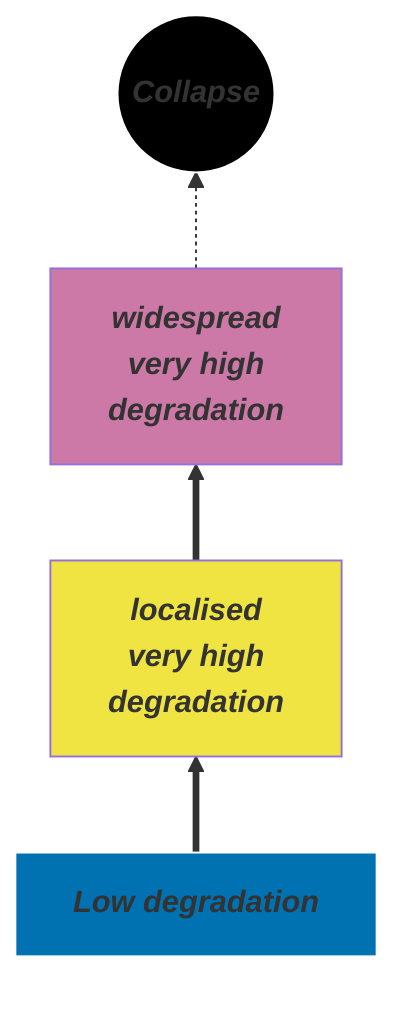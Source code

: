 flowchart BT
    Low["Low degradation"]:::LowState
    VeryLocal["localised\nvery high\ndegradation"]:::VeryLocalState
    VeryWide["widespread\nvery high\ndegradation"]:::VeryWideState
    Collapsed(("Collapse")):::CollapsedState

    Low ==> VeryLocal ==> VeryWide 
    VeryWide -.-> Collapsed
 
    classDef LowState font-style:italic,font-weight:bold,fill:#0072B2,stroke:white
    classDef VeryLocalState font-style:italic,font-weight:bold,fill:#F0E442
    classDef VeryWideState font-style:italic,font-weight:bold,fill:#CC79A7
    classDef CollapsedState font-style:italic,font-weight:bold,fill:black,stroke:white